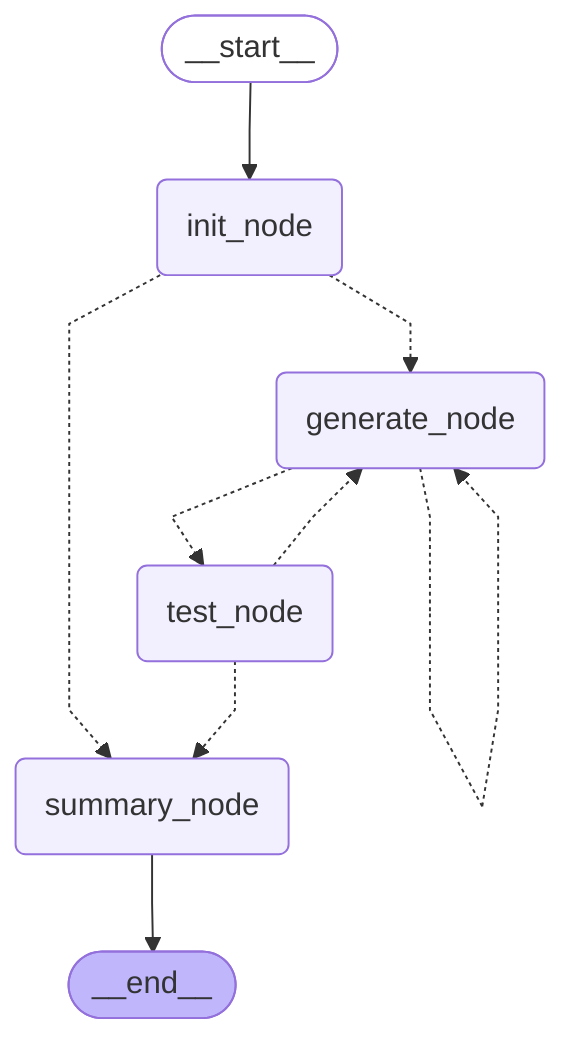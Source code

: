 ---
config:
  flowchart:
    curve: linear
---
graph TD;
	__start__([<p>__start__</p>]):::first
	init_node(init_node)
	generate_node(generate_node)
	summary_node(summary_node)
	test_node(test_node)
	__end__([<p>__end__</p>]):::last
	__start__ --> init_node;
	generate_node -.-> test_node;
	init_node -.-> generate_node;
	init_node -.-> summary_node;
	test_node -.-> generate_node;
	test_node -.-> summary_node;
	summary_node --> __end__;
	generate_node -.-> generate_node;
	classDef default fill:#f2f0ff,line-height:1.2
	classDef first fill-opacity:0
	classDef last fill:#bfb6fc